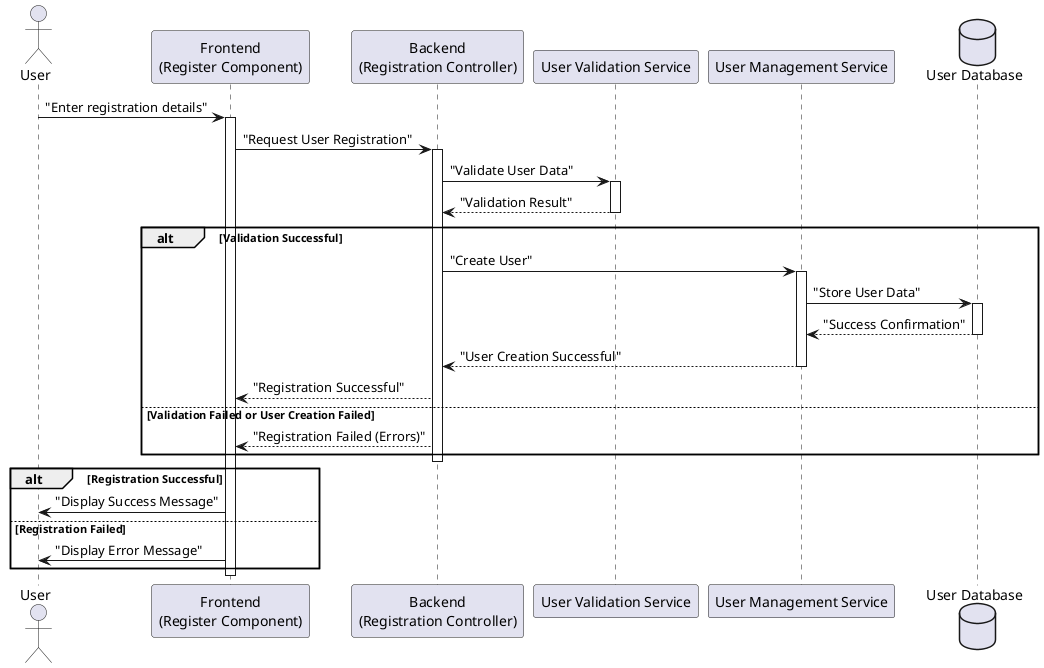 @startuml
actor User

participant "Frontend\n(Register Component)" as Frontend
participant "Backend\n(Registration Controller)" as Controller
participant "User Validation Service" as ValidationService
participant "User Management Service" as UserManager
database "User Database" as Database

User -> Frontend: "Enter registration details"
activate Frontend

Frontend -> Controller: "Request User Registration"
activate Controller

Controller -> ValidationService: "Validate User Data"
activate ValidationService
ValidationService --> Controller: "Validation Result"
deactivate ValidationService

alt Validation Successful
    Controller -> UserManager: "Create User"
    activate UserManager
    UserManager -> Database: "Store User Data"
    activate Database
    Database --> UserManager: "Success Confirmation"
    deactivate Database
    UserManager --> Controller: "User Creation Successful"
    deactivate UserManager

    Controller --> Frontend: "Registration Successful"
else Validation Failed or User Creation Failed
    Controller --> Frontend: "Registration Failed (Errors)"
end
deactivate Controller

alt Registration Successful
    Frontend -> User: "Display Success Message"
else Registration Failed
    Frontend -> User: "Display Error Message"
end
deactivate Frontend
@enduml
